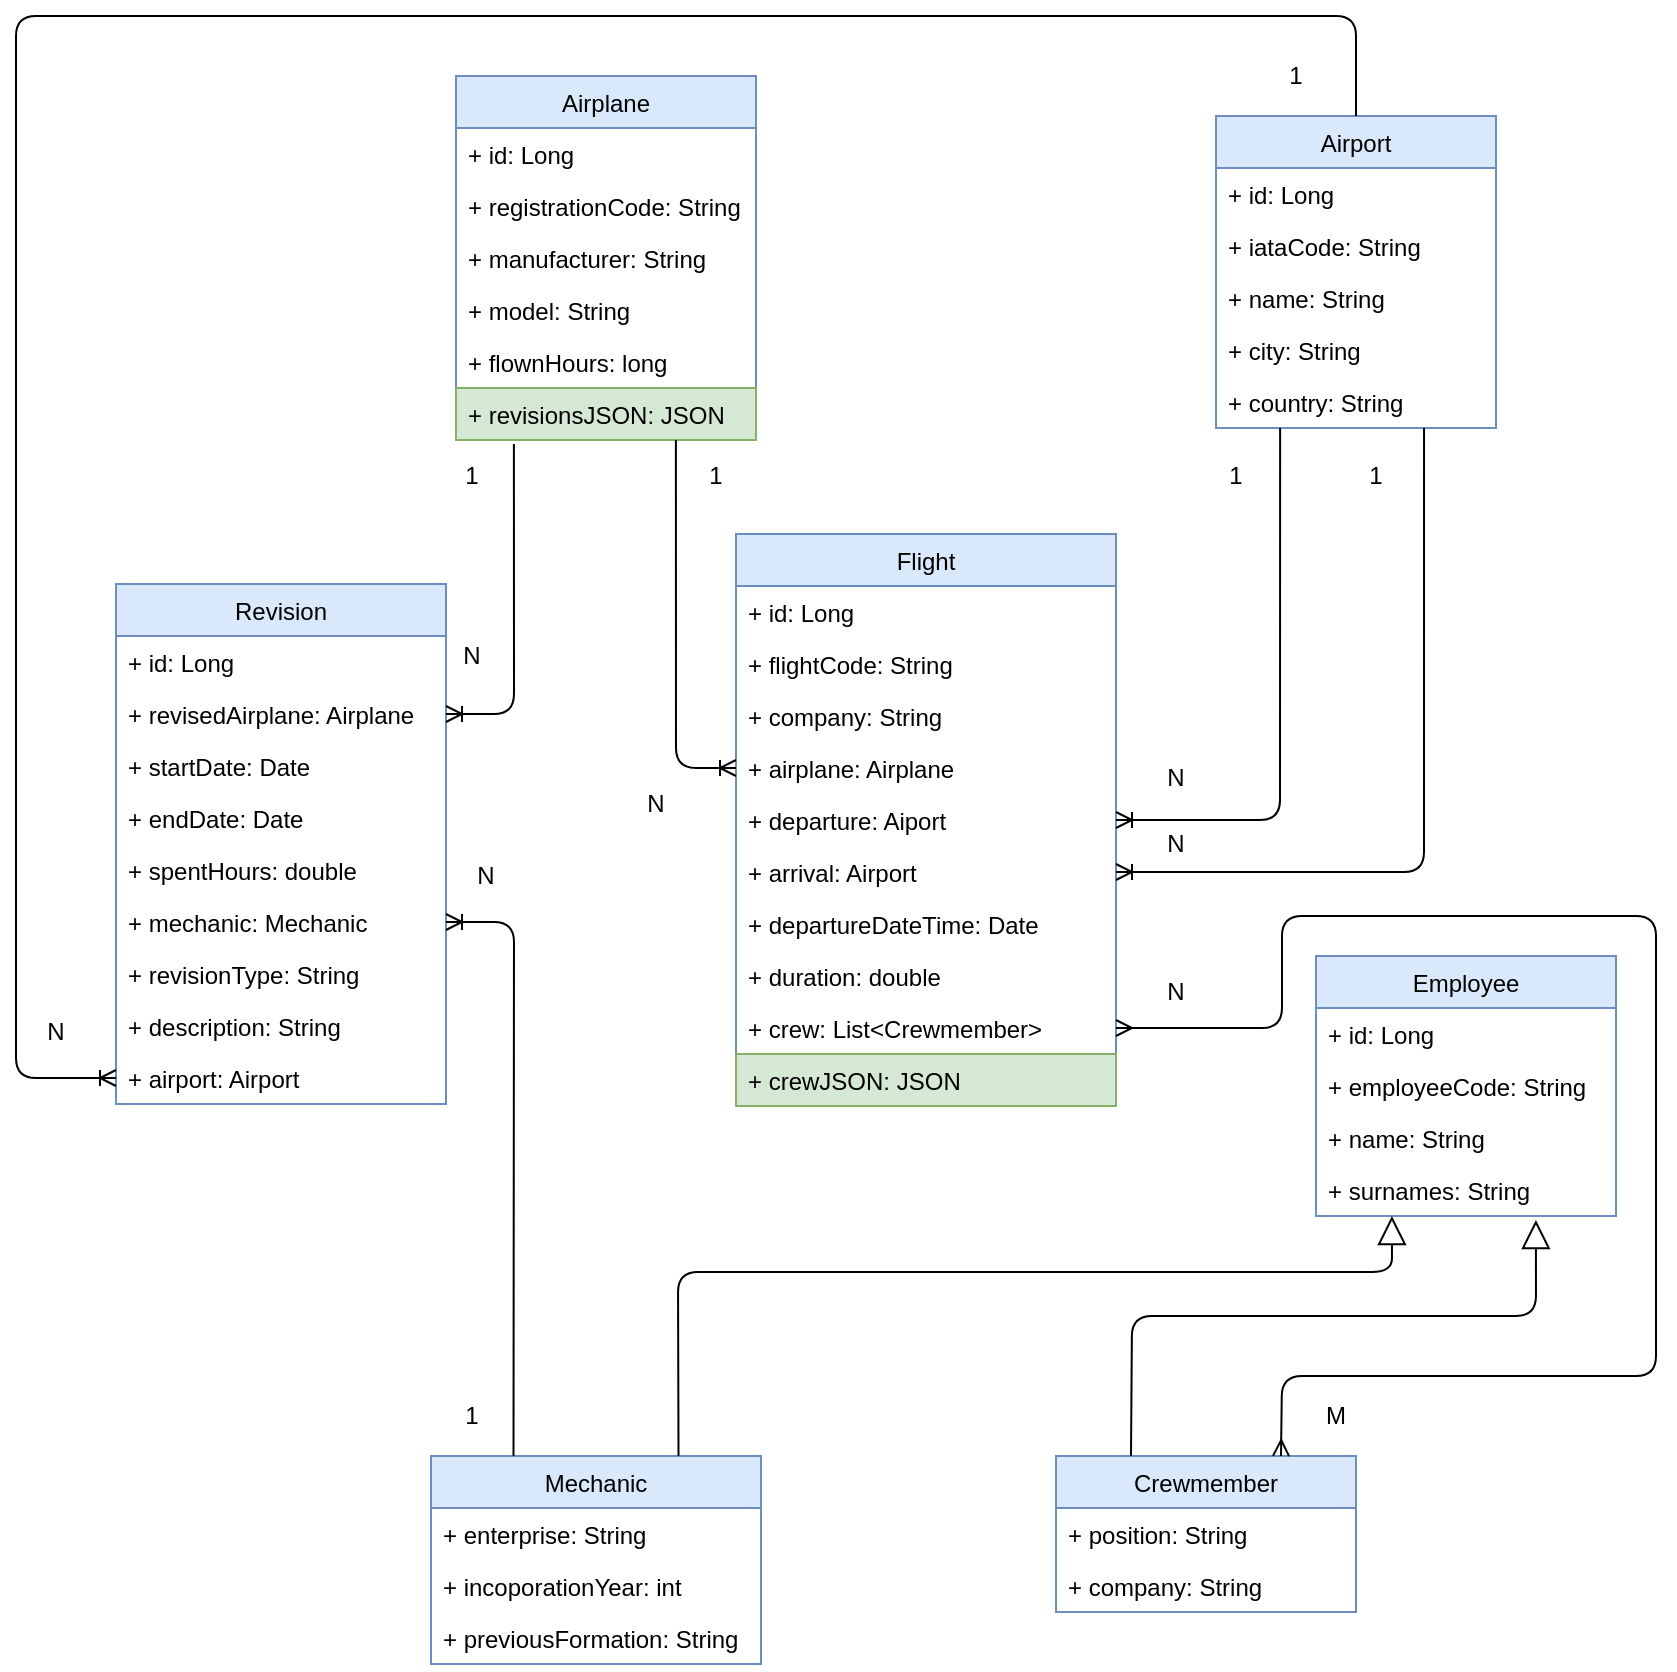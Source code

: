 <mxfile version="14.3.1"><diagram id="bSXv1Pt1YQ-Q3Q_6sLvX" name="Page-1"><mxGraphModel dx="1422" dy="710" grid="1" gridSize="10" guides="1" tooltips="1" connect="1" arrows="1" fold="1" page="1" pageScale="1" pageWidth="850" pageHeight="1100" math="0" shadow="0"><root><mxCell id="0"/><mxCell id="1" parent="0"/><mxCell id="1T12MxgK9njDrJEa68m9-1" value="Airplane" style="swimlane;fontStyle=0;childLayout=stackLayout;horizontal=1;startSize=26;fillColor=#dae8fc;horizontalStack=0;resizeParent=1;resizeParentMax=0;resizeLast=0;collapsible=1;marginBottom=0;strokeColor=#6c8ebf;" vertex="1" parent="1"><mxGeometry x="260" y="70" width="150" height="182" as="geometry"/></mxCell><mxCell id="1T12MxgK9njDrJEa68m9-2" value="+ id: Long" style="text;strokeColor=none;fillColor=none;align=left;verticalAlign=top;spacingLeft=4;spacingRight=4;overflow=hidden;rotatable=0;points=[[0,0.5],[1,0.5]];portConstraint=eastwest;" vertex="1" parent="1T12MxgK9njDrJEa68m9-1"><mxGeometry y="26" width="150" height="26" as="geometry"/></mxCell><mxCell id="1T12MxgK9njDrJEa68m9-3" value="+ registrationCode: String" style="text;strokeColor=none;fillColor=none;align=left;verticalAlign=top;spacingLeft=4;spacingRight=4;overflow=hidden;rotatable=0;points=[[0,0.5],[1,0.5]];portConstraint=eastwest;" vertex="1" parent="1T12MxgK9njDrJEa68m9-1"><mxGeometry y="52" width="150" height="26" as="geometry"/></mxCell><mxCell id="1T12MxgK9njDrJEa68m9-4" value="+ manufacturer: String" style="text;strokeColor=none;fillColor=none;align=left;verticalAlign=top;spacingLeft=4;spacingRight=4;overflow=hidden;rotatable=0;points=[[0,0.5],[1,0.5]];portConstraint=eastwest;" vertex="1" parent="1T12MxgK9njDrJEa68m9-1"><mxGeometry y="78" width="150" height="26" as="geometry"/></mxCell><mxCell id="1T12MxgK9njDrJEa68m9-5" value="+ model: String" style="text;strokeColor=none;fillColor=none;align=left;verticalAlign=top;spacingLeft=4;spacingRight=4;overflow=hidden;rotatable=0;points=[[0,0.5],[1,0.5]];portConstraint=eastwest;" vertex="1" parent="1T12MxgK9njDrJEa68m9-1"><mxGeometry y="104" width="150" height="26" as="geometry"/></mxCell><mxCell id="1T12MxgK9njDrJEa68m9-6" value="+ flownHours: long" style="text;strokeColor=none;fillColor=none;align=left;verticalAlign=top;spacingLeft=4;spacingRight=4;overflow=hidden;rotatable=0;points=[[0,0.5],[1,0.5]];portConstraint=eastwest;" vertex="1" parent="1T12MxgK9njDrJEa68m9-1"><mxGeometry y="130" width="150" height="26" as="geometry"/></mxCell><mxCell id="1T12MxgK9njDrJEa68m9-70" value="+ revisionsJSON: JSON" style="text;strokeColor=#82b366;fillColor=#d5e8d4;align=left;verticalAlign=top;spacingLeft=4;spacingRight=4;overflow=hidden;rotatable=0;points=[[0,0.5],[1,0.5]];portConstraint=eastwest;" vertex="1" parent="1T12MxgK9njDrJEa68m9-1"><mxGeometry y="156" width="150" height="26" as="geometry"/></mxCell><mxCell id="1T12MxgK9njDrJEa68m9-7" value="Airport" style="swimlane;fontStyle=0;childLayout=stackLayout;horizontal=1;startSize=26;fillColor=#dae8fc;horizontalStack=0;resizeParent=1;resizeParentMax=0;resizeLast=0;collapsible=1;marginBottom=0;strokeColor=#6c8ebf;" vertex="1" parent="1"><mxGeometry x="640" y="90" width="140" height="156" as="geometry"/></mxCell><mxCell id="1T12MxgK9njDrJEa68m9-8" value="+ id: Long" style="text;strokeColor=none;fillColor=none;align=left;verticalAlign=top;spacingLeft=4;spacingRight=4;overflow=hidden;rotatable=0;points=[[0,0.5],[1,0.5]];portConstraint=eastwest;" vertex="1" parent="1T12MxgK9njDrJEa68m9-7"><mxGeometry y="26" width="140" height="26" as="geometry"/></mxCell><mxCell id="1T12MxgK9njDrJEa68m9-9" value="+ iataCode: String" style="text;strokeColor=none;fillColor=none;align=left;verticalAlign=top;spacingLeft=4;spacingRight=4;overflow=hidden;rotatable=0;points=[[0,0.5],[1,0.5]];portConstraint=eastwest;" vertex="1" parent="1T12MxgK9njDrJEa68m9-7"><mxGeometry y="52" width="140" height="26" as="geometry"/></mxCell><mxCell id="1T12MxgK9njDrJEa68m9-10" value="+ name: String" style="text;strokeColor=none;fillColor=none;align=left;verticalAlign=top;spacingLeft=4;spacingRight=4;overflow=hidden;rotatable=0;points=[[0,0.5],[1,0.5]];portConstraint=eastwest;" vertex="1" parent="1T12MxgK9njDrJEa68m9-7"><mxGeometry y="78" width="140" height="26" as="geometry"/></mxCell><mxCell id="1T12MxgK9njDrJEa68m9-11" value="+ city: String" style="text;strokeColor=none;fillColor=none;align=left;verticalAlign=top;spacingLeft=4;spacingRight=4;overflow=hidden;rotatable=0;points=[[0,0.5],[1,0.5]];portConstraint=eastwest;" vertex="1" parent="1T12MxgK9njDrJEa68m9-7"><mxGeometry y="104" width="140" height="26" as="geometry"/></mxCell><mxCell id="1T12MxgK9njDrJEa68m9-12" value="+ country: String" style="text;strokeColor=none;fillColor=none;align=left;verticalAlign=top;spacingLeft=4;spacingRight=4;overflow=hidden;rotatable=0;points=[[0,0.5],[1,0.5]];portConstraint=eastwest;" vertex="1" parent="1T12MxgK9njDrJEa68m9-7"><mxGeometry y="130" width="140" height="26" as="geometry"/></mxCell><mxCell id="1T12MxgK9njDrJEa68m9-13" value="Crewmember" style="swimlane;fontStyle=0;childLayout=stackLayout;horizontal=1;startSize=26;fillColor=#dae8fc;horizontalStack=0;resizeParent=1;resizeParentMax=0;resizeLast=0;collapsible=1;marginBottom=0;strokeColor=#6c8ebf;" vertex="1" parent="1"><mxGeometry x="560" y="760" width="150" height="78" as="geometry"/></mxCell><mxCell id="1T12MxgK9njDrJEa68m9-14" value="+ position: String" style="text;strokeColor=none;fillColor=none;align=left;verticalAlign=top;spacingLeft=4;spacingRight=4;overflow=hidden;rotatable=0;points=[[0,0.5],[1,0.5]];portConstraint=eastwest;" vertex="1" parent="1T12MxgK9njDrJEa68m9-13"><mxGeometry y="26" width="150" height="26" as="geometry"/></mxCell><mxCell id="1T12MxgK9njDrJEa68m9-15" value="+ company: String" style="text;strokeColor=none;fillColor=none;align=left;verticalAlign=top;spacingLeft=4;spacingRight=4;overflow=hidden;rotatable=0;points=[[0,0.5],[1,0.5]];portConstraint=eastwest;" vertex="1" parent="1T12MxgK9njDrJEa68m9-13"><mxGeometry y="52" width="150" height="26" as="geometry"/></mxCell><mxCell id="1T12MxgK9njDrJEa68m9-16" value="Flight" style="swimlane;fontStyle=0;childLayout=stackLayout;horizontal=1;startSize=26;fillColor=#dae8fc;horizontalStack=0;resizeParent=1;resizeParentMax=0;resizeLast=0;collapsible=1;marginBottom=0;strokeColor=#6c8ebf;" vertex="1" parent="1"><mxGeometry x="400" y="299" width="190" height="286" as="geometry"/></mxCell><mxCell id="1T12MxgK9njDrJEa68m9-17" value="+ id: Long" style="text;strokeColor=none;fillColor=none;align=left;verticalAlign=top;spacingLeft=4;spacingRight=4;overflow=hidden;rotatable=0;points=[[0,0.5],[1,0.5]];portConstraint=eastwest;" vertex="1" parent="1T12MxgK9njDrJEa68m9-16"><mxGeometry y="26" width="190" height="26" as="geometry"/></mxCell><mxCell id="1T12MxgK9njDrJEa68m9-18" value="+ flightCode: String" style="text;strokeColor=none;fillColor=none;align=left;verticalAlign=top;spacingLeft=4;spacingRight=4;overflow=hidden;rotatable=0;points=[[0,0.5],[1,0.5]];portConstraint=eastwest;" vertex="1" parent="1T12MxgK9njDrJEa68m9-16"><mxGeometry y="52" width="190" height="26" as="geometry"/></mxCell><mxCell id="1T12MxgK9njDrJEa68m9-19" value="+ company: String" style="text;strokeColor=none;fillColor=none;align=left;verticalAlign=top;spacingLeft=4;spacingRight=4;overflow=hidden;rotatable=0;points=[[0,0.5],[1,0.5]];portConstraint=eastwest;" vertex="1" parent="1T12MxgK9njDrJEa68m9-16"><mxGeometry y="78" width="190" height="26" as="geometry"/></mxCell><mxCell id="1T12MxgK9njDrJEa68m9-20" value="+ airplane: Airplane" style="text;strokeColor=none;fillColor=none;align=left;verticalAlign=top;spacingLeft=4;spacingRight=4;overflow=hidden;rotatable=0;points=[[0,0.5],[1,0.5]];portConstraint=eastwest;" vertex="1" parent="1T12MxgK9njDrJEa68m9-16"><mxGeometry y="104" width="190" height="26" as="geometry"/></mxCell><mxCell id="1T12MxgK9njDrJEa68m9-21" value="+ departure: Aiport" style="text;strokeColor=none;fillColor=none;align=left;verticalAlign=top;spacingLeft=4;spacingRight=4;overflow=hidden;rotatable=0;points=[[0,0.5],[1,0.5]];portConstraint=eastwest;" vertex="1" parent="1T12MxgK9njDrJEa68m9-16"><mxGeometry y="130" width="190" height="26" as="geometry"/></mxCell><mxCell id="1T12MxgK9njDrJEa68m9-22" value="+ arrival: Airport" style="text;strokeColor=none;fillColor=none;align=left;verticalAlign=top;spacingLeft=4;spacingRight=4;overflow=hidden;rotatable=0;points=[[0,0.5],[1,0.5]];portConstraint=eastwest;" vertex="1" parent="1T12MxgK9njDrJEa68m9-16"><mxGeometry y="156" width="190" height="26" as="geometry"/></mxCell><mxCell id="1T12MxgK9njDrJEa68m9-23" value="+ departureDateTime: Date" style="text;strokeColor=none;fillColor=none;align=left;verticalAlign=top;spacingLeft=4;spacingRight=4;overflow=hidden;rotatable=0;points=[[0,0.5],[1,0.5]];portConstraint=eastwest;" vertex="1" parent="1T12MxgK9njDrJEa68m9-16"><mxGeometry y="182" width="190" height="26" as="geometry"/></mxCell><mxCell id="1T12MxgK9njDrJEa68m9-24" value="+ duration: double" style="text;strokeColor=none;fillColor=none;align=left;verticalAlign=top;spacingLeft=4;spacingRight=4;overflow=hidden;rotatable=0;points=[[0,0.5],[1,0.5]];portConstraint=eastwest;" vertex="1" parent="1T12MxgK9njDrJEa68m9-16"><mxGeometry y="208" width="190" height="26" as="geometry"/></mxCell><mxCell id="1T12MxgK9njDrJEa68m9-25" value="+ crew: List&lt;Crewmember&gt;" style="text;strokeColor=none;fillColor=none;align=left;verticalAlign=top;spacingLeft=4;spacingRight=4;overflow=hidden;rotatable=0;points=[[0,0.5],[1,0.5]];portConstraint=eastwest;" vertex="1" parent="1T12MxgK9njDrJEa68m9-16"><mxGeometry y="234" width="190" height="26" as="geometry"/></mxCell><mxCell id="1T12MxgK9njDrJEa68m9-69" value="+ crewJSON: JSON" style="text;strokeColor=#82b366;fillColor=#d5e8d4;align=left;verticalAlign=top;spacingLeft=4;spacingRight=4;overflow=hidden;rotatable=0;points=[[0,0.5],[1,0.5]];portConstraint=eastwest;" vertex="1" parent="1T12MxgK9njDrJEa68m9-16"><mxGeometry y="260" width="190" height="26" as="geometry"/></mxCell><mxCell id="1T12MxgK9njDrJEa68m9-26" value="Mechanic" style="swimlane;fontStyle=0;childLayout=stackLayout;horizontal=1;startSize=26;fillColor=#dae8fc;horizontalStack=0;resizeParent=1;resizeParentMax=0;resizeLast=0;collapsible=1;marginBottom=0;strokeColor=#6c8ebf;" vertex="1" parent="1"><mxGeometry x="247.5" y="760" width="165" height="104" as="geometry"/></mxCell><mxCell id="1T12MxgK9njDrJEa68m9-27" value="+ enterprise: String" style="text;strokeColor=none;fillColor=none;align=left;verticalAlign=top;spacingLeft=4;spacingRight=4;overflow=hidden;rotatable=0;points=[[0,0.5],[1,0.5]];portConstraint=eastwest;" vertex="1" parent="1T12MxgK9njDrJEa68m9-26"><mxGeometry y="26" width="165" height="26" as="geometry"/></mxCell><mxCell id="1T12MxgK9njDrJEa68m9-28" value="+ incoporationYear: int" style="text;strokeColor=none;fillColor=none;align=left;verticalAlign=top;spacingLeft=4;spacingRight=4;overflow=hidden;rotatable=0;points=[[0,0.5],[1,0.5]];portConstraint=eastwest;" vertex="1" parent="1T12MxgK9njDrJEa68m9-26"><mxGeometry y="52" width="165" height="26" as="geometry"/></mxCell><mxCell id="1T12MxgK9njDrJEa68m9-29" value="+ previousFormation: String" style="text;strokeColor=none;fillColor=none;align=left;verticalAlign=top;spacingLeft=4;spacingRight=4;overflow=hidden;rotatable=0;points=[[0,0.5],[1,0.5]];portConstraint=eastwest;" vertex="1" parent="1T12MxgK9njDrJEa68m9-26"><mxGeometry y="78" width="165" height="26" as="geometry"/></mxCell><mxCell id="1T12MxgK9njDrJEa68m9-30" value="Revision" style="swimlane;fontStyle=0;childLayout=stackLayout;horizontal=1;startSize=26;fillColor=#dae8fc;horizontalStack=0;resizeParent=1;resizeParentMax=0;resizeLast=0;collapsible=1;marginBottom=0;strokeColor=#6c8ebf;" vertex="1" parent="1"><mxGeometry x="90" y="324" width="165" height="260" as="geometry"/></mxCell><mxCell id="1T12MxgK9njDrJEa68m9-31" value="+ id: Long" style="text;strokeColor=none;fillColor=none;align=left;verticalAlign=top;spacingLeft=4;spacingRight=4;overflow=hidden;rotatable=0;points=[[0,0.5],[1,0.5]];portConstraint=eastwest;" vertex="1" parent="1T12MxgK9njDrJEa68m9-30"><mxGeometry y="26" width="165" height="26" as="geometry"/></mxCell><mxCell id="1T12MxgK9njDrJEa68m9-32" value="+ revisedAirplane: Airplane" style="text;strokeColor=none;fillColor=none;align=left;verticalAlign=top;spacingLeft=4;spacingRight=4;overflow=hidden;rotatable=0;points=[[0,0.5],[1,0.5]];portConstraint=eastwest;" vertex="1" parent="1T12MxgK9njDrJEa68m9-30"><mxGeometry y="52" width="165" height="26" as="geometry"/></mxCell><mxCell id="1T12MxgK9njDrJEa68m9-33" value="+ startDate: Date" style="text;strokeColor=none;fillColor=none;align=left;verticalAlign=top;spacingLeft=4;spacingRight=4;overflow=hidden;rotatable=0;points=[[0,0.5],[1,0.5]];portConstraint=eastwest;" vertex="1" parent="1T12MxgK9njDrJEa68m9-30"><mxGeometry y="78" width="165" height="26" as="geometry"/></mxCell><mxCell id="1T12MxgK9njDrJEa68m9-34" value="+ endDate: Date" style="text;strokeColor=none;fillColor=none;align=left;verticalAlign=top;spacingLeft=4;spacingRight=4;overflow=hidden;rotatable=0;points=[[0,0.5],[1,0.5]];portConstraint=eastwest;" vertex="1" parent="1T12MxgK9njDrJEa68m9-30"><mxGeometry y="104" width="165" height="26" as="geometry"/></mxCell><mxCell id="1T12MxgK9njDrJEa68m9-35" value="+ spentHours: double" style="text;strokeColor=none;fillColor=none;align=left;verticalAlign=top;spacingLeft=4;spacingRight=4;overflow=hidden;rotatable=0;points=[[0,0.5],[1,0.5]];portConstraint=eastwest;" vertex="1" parent="1T12MxgK9njDrJEa68m9-30"><mxGeometry y="130" width="165" height="26" as="geometry"/></mxCell><mxCell id="1T12MxgK9njDrJEa68m9-36" value="+ mechanic: Mechanic" style="text;strokeColor=none;fillColor=none;align=left;verticalAlign=top;spacingLeft=4;spacingRight=4;overflow=hidden;rotatable=0;points=[[0,0.5],[1,0.5]];portConstraint=eastwest;" vertex="1" parent="1T12MxgK9njDrJEa68m9-30"><mxGeometry y="156" width="165" height="26" as="geometry"/></mxCell><mxCell id="1T12MxgK9njDrJEa68m9-37" value="+ revisionType: String" style="text;strokeColor=none;fillColor=none;align=left;verticalAlign=top;spacingLeft=4;spacingRight=4;overflow=hidden;rotatable=0;points=[[0,0.5],[1,0.5]];portConstraint=eastwest;" vertex="1" parent="1T12MxgK9njDrJEa68m9-30"><mxGeometry y="182" width="165" height="26" as="geometry"/></mxCell><mxCell id="1T12MxgK9njDrJEa68m9-38" value="+ description: String" style="text;strokeColor=none;fillColor=none;align=left;verticalAlign=top;spacingLeft=4;spacingRight=4;overflow=hidden;rotatable=0;points=[[0,0.5],[1,0.5]];portConstraint=eastwest;" vertex="1" parent="1T12MxgK9njDrJEa68m9-30"><mxGeometry y="208" width="165" height="26" as="geometry"/></mxCell><mxCell id="1T12MxgK9njDrJEa68m9-39" value="+ airport: Airport" style="text;strokeColor=none;fillColor=none;align=left;verticalAlign=top;spacingLeft=4;spacingRight=4;overflow=hidden;rotatable=0;points=[[0,0.5],[1,0.5]];portConstraint=eastwest;" vertex="1" parent="1T12MxgK9njDrJEa68m9-30"><mxGeometry y="234" width="165" height="26" as="geometry"/></mxCell><mxCell id="1T12MxgK9njDrJEa68m9-40" value="Employee" style="swimlane;fontStyle=0;childLayout=stackLayout;horizontal=1;startSize=26;fillColor=#dae8fc;horizontalStack=0;resizeParent=1;resizeParentMax=0;resizeLast=0;collapsible=1;marginBottom=0;strokeColor=#6c8ebf;" vertex="1" parent="1"><mxGeometry x="690" y="510" width="150" height="130" as="geometry"/></mxCell><mxCell id="1T12MxgK9njDrJEa68m9-41" value="+ id: Long" style="text;strokeColor=none;fillColor=none;align=left;verticalAlign=top;spacingLeft=4;spacingRight=4;overflow=hidden;rotatable=0;points=[[0,0.5],[1,0.5]];portConstraint=eastwest;" vertex="1" parent="1T12MxgK9njDrJEa68m9-40"><mxGeometry y="26" width="150" height="26" as="geometry"/></mxCell><mxCell id="1T12MxgK9njDrJEa68m9-42" value="+ employeeCode: String" style="text;strokeColor=none;fillColor=none;align=left;verticalAlign=top;spacingLeft=4;spacingRight=4;overflow=hidden;rotatable=0;points=[[0,0.5],[1,0.5]];portConstraint=eastwest;" vertex="1" parent="1T12MxgK9njDrJEa68m9-40"><mxGeometry y="52" width="150" height="26" as="geometry"/></mxCell><mxCell id="1T12MxgK9njDrJEa68m9-43" value="+ name: String" style="text;strokeColor=none;fillColor=none;align=left;verticalAlign=top;spacingLeft=4;spacingRight=4;overflow=hidden;rotatable=0;points=[[0,0.5],[1,0.5]];portConstraint=eastwest;" vertex="1" parent="1T12MxgK9njDrJEa68m9-40"><mxGeometry y="78" width="150" height="26" as="geometry"/></mxCell><mxCell id="1T12MxgK9njDrJEa68m9-44" value="+ surnames: String" style="text;strokeColor=none;fillColor=none;align=left;verticalAlign=top;spacingLeft=4;spacingRight=4;overflow=hidden;rotatable=0;points=[[0,0.5],[1,0.5]];portConstraint=eastwest;" vertex="1" parent="1T12MxgK9njDrJEa68m9-40"><mxGeometry y="104" width="150" height="26" as="geometry"/></mxCell><mxCell id="1T12MxgK9njDrJEa68m9-45" value="" style="endArrow=block;endFill=0;endSize=12;html=1;entryX=0.733;entryY=1.077;entryDx=0;entryDy=0;entryPerimeter=0;exitX=0.25;exitY=0;exitDx=0;exitDy=0;" edge="1" parent="1" source="1T12MxgK9njDrJEa68m9-13" target="1T12MxgK9njDrJEa68m9-44"><mxGeometry width="160" relative="1" as="geometry"><mxPoint x="232.5" y="720" as="sourcePoint"/><mxPoint x="773.05" y="590.002" as="targetPoint"/><Array as="points"><mxPoint x="598" y="690"/><mxPoint x="800" y="690"/></Array></mxGeometry></mxCell><mxCell id="1T12MxgK9njDrJEa68m9-46" value="1" style="text;html=1;strokeColor=none;fillColor=none;align=center;verticalAlign=middle;whiteSpace=wrap;rounded=0;" vertex="1" parent="1"><mxGeometry x="370" y="260" width="40" height="20" as="geometry"/></mxCell><mxCell id="1T12MxgK9njDrJEa68m9-47" value="1" style="text;html=1;strokeColor=none;fillColor=none;align=center;verticalAlign=middle;whiteSpace=wrap;rounded=0;" vertex="1" parent="1"><mxGeometry x="247.5" y="260" width="40" height="20" as="geometry"/></mxCell><mxCell id="1T12MxgK9njDrJEa68m9-48" value="N" style="text;html=1;strokeColor=none;fillColor=none;align=center;verticalAlign=middle;whiteSpace=wrap;rounded=0;" vertex="1" parent="1"><mxGeometry x="247.5" y="350" width="40" height="20" as="geometry"/></mxCell><mxCell id="1T12MxgK9njDrJEa68m9-49" value="N" style="text;html=1;strokeColor=none;fillColor=none;align=center;verticalAlign=middle;whiteSpace=wrap;rounded=0;" vertex="1" parent="1"><mxGeometry x="340" y="424" width="40" height="20" as="geometry"/></mxCell><mxCell id="1T12MxgK9njDrJEa68m9-50" value="1" style="text;html=1;strokeColor=none;fillColor=none;align=center;verticalAlign=middle;whiteSpace=wrap;rounded=0;" vertex="1" parent="1"><mxGeometry x="660" y="60" width="40" height="20" as="geometry"/></mxCell><mxCell id="1T12MxgK9njDrJEa68m9-51" value="N" style="text;html=1;strokeColor=none;fillColor=none;align=center;verticalAlign=middle;whiteSpace=wrap;rounded=0;" vertex="1" parent="1"><mxGeometry x="40" y="538" width="40" height="20" as="geometry"/></mxCell><mxCell id="1T12MxgK9njDrJEa68m9-52" value="N" style="text;html=1;strokeColor=none;fillColor=none;align=center;verticalAlign=middle;whiteSpace=wrap;rounded=0;" vertex="1" parent="1"><mxGeometry x="255" y="460" width="40" height="20" as="geometry"/></mxCell><mxCell id="1T12MxgK9njDrJEa68m9-53" value="1" style="text;html=1;strokeColor=none;fillColor=none;align=center;verticalAlign=middle;whiteSpace=wrap;rounded=0;" vertex="1" parent="1"><mxGeometry x="247.5" y="730" width="40" height="20" as="geometry"/></mxCell><mxCell id="1T12MxgK9njDrJEa68m9-54" value="N" style="text;html=1;strokeColor=none;fillColor=none;align=center;verticalAlign=middle;whiteSpace=wrap;rounded=0;" vertex="1" parent="1"><mxGeometry x="600" y="518" width="40" height="20" as="geometry"/></mxCell><mxCell id="1T12MxgK9njDrJEa68m9-55" value="M" style="text;html=1;strokeColor=none;fillColor=none;align=center;verticalAlign=middle;whiteSpace=wrap;rounded=0;" vertex="1" parent="1"><mxGeometry x="680" y="730" width="40" height="20" as="geometry"/></mxCell><mxCell id="1T12MxgK9njDrJEa68m9-56" value="1" style="text;html=1;strokeColor=none;fillColor=none;align=center;verticalAlign=middle;whiteSpace=wrap;rounded=0;" vertex="1" parent="1"><mxGeometry x="630" y="260" width="40" height="20" as="geometry"/></mxCell><mxCell id="1T12MxgK9njDrJEa68m9-57" value="1" style="text;html=1;strokeColor=none;fillColor=none;align=center;verticalAlign=middle;whiteSpace=wrap;rounded=0;" vertex="1" parent="1"><mxGeometry x="700" y="260" width="40" height="20" as="geometry"/></mxCell><mxCell id="1T12MxgK9njDrJEa68m9-58" value="N" style="text;html=1;strokeColor=none;fillColor=none;align=center;verticalAlign=middle;whiteSpace=wrap;rounded=0;" vertex="1" parent="1"><mxGeometry x="600" y="411" width="40" height="20" as="geometry"/></mxCell><mxCell id="1T12MxgK9njDrJEa68m9-59" value="N" style="text;html=1;strokeColor=none;fillColor=none;align=center;verticalAlign=middle;whiteSpace=wrap;rounded=0;" vertex="1" parent="1"><mxGeometry x="600" y="444" width="40" height="20" as="geometry"/></mxCell><mxCell id="1T12MxgK9njDrJEa68m9-60" value="" style="endArrow=block;endFill=0;endSize=12;html=1;entryX=0.253;entryY=1;entryDx=0;entryDy=0;entryPerimeter=0;exitX=0.75;exitY=0;exitDx=0;exitDy=0;" edge="1" parent="1" source="1T12MxgK9njDrJEa68m9-26" target="1T12MxgK9njDrJEa68m9-44"><mxGeometry width="160" relative="1" as="geometry"><mxPoint x="360" y="738" as="sourcePoint"/><mxPoint x="562.45" y="620.002" as="targetPoint"/><Array as="points"><mxPoint x="371" y="668"/><mxPoint x="728" y="668"/></Array></mxGeometry></mxCell><mxCell id="1T12MxgK9njDrJEa68m9-61" value="" style="fontSize=12;html=1;endArrow=ERoneToMany;entryX=1;entryY=0.5;entryDx=0;entryDy=0;exitX=0.193;exitY=1.077;exitDx=0;exitDy=0;exitPerimeter=0;" edge="1" parent="1" source="1T12MxgK9njDrJEa68m9-70" target="1T12MxgK9njDrJEa68m9-32"><mxGeometry width="100" height="100" relative="1" as="geometry"><mxPoint x="289" y="260" as="sourcePoint"/><mxPoint x="760" y="130" as="targetPoint"/><Array as="points"><mxPoint x="289" y="389"/></Array></mxGeometry></mxCell><mxCell id="1T12MxgK9njDrJEa68m9-62" value="" style="fontSize=12;html=1;endArrow=ERoneToMany;exitX=0.229;exitY=1;exitDx=0;exitDy=0;entryX=1;entryY=0.5;entryDx=0;entryDy=0;exitPerimeter=0;" edge="1" parent="1" source="1T12MxgK9njDrJEa68m9-12" target="1T12MxgK9njDrJEa68m9-21"><mxGeometry width="100" height="100" relative="1" as="geometry"><mxPoint x="660" y="230" as="sourcePoint"/><mxPoint x="760" y="130" as="targetPoint"/><Array as="points"><mxPoint x="672" y="442"/></Array></mxGeometry></mxCell><mxCell id="1T12MxgK9njDrJEa68m9-63" value="" style="fontSize=12;html=1;endArrow=ERoneToMany;exitX=0.743;exitY=1;exitDx=0;exitDy=0;entryX=1;entryY=0.5;entryDx=0;entryDy=0;exitPerimeter=0;" edge="1" parent="1" source="1T12MxgK9njDrJEa68m9-12" target="1T12MxgK9njDrJEa68m9-22"><mxGeometry width="100" height="100" relative="1" as="geometry"><mxPoint x="700" y="270" as="sourcePoint"/><mxPoint x="617.94" y="466" as="targetPoint"/><Array as="points"><mxPoint x="744" y="468"/></Array></mxGeometry></mxCell><mxCell id="1T12MxgK9njDrJEa68m9-64" value="" style="fontSize=12;html=1;endArrow=ERoneToMany;entryX=0;entryY=0.5;entryDx=0;entryDy=0;exitX=0.5;exitY=0;exitDx=0;exitDy=0;" edge="1" parent="1" source="1T12MxgK9njDrJEa68m9-7" target="1T12MxgK9njDrJEa68m9-39"><mxGeometry width="100" height="100" relative="1" as="geometry"><mxPoint x="300" y="258.99" as="sourcePoint"/><mxPoint x="265" y="399" as="targetPoint"/><Array as="points"><mxPoint x="710" y="40"/><mxPoint x="40" y="40"/><mxPoint x="40" y="571"/></Array></mxGeometry></mxCell><mxCell id="1T12MxgK9njDrJEa68m9-65" value="" style="fontSize=12;html=1;endArrow=ERoneToMany;entryX=0;entryY=0.5;entryDx=0;entryDy=0;exitX=0.733;exitY=1;exitDx=0;exitDy=0;exitPerimeter=0;" edge="1" parent="1" source="1T12MxgK9njDrJEa68m9-70" target="1T12MxgK9njDrJEa68m9-20"><mxGeometry width="100" height="100" relative="1" as="geometry"><mxPoint x="370" y="270" as="sourcePoint"/><mxPoint x="265" y="399" as="targetPoint"/><Array as="points"><mxPoint x="370" y="416"/></Array></mxGeometry></mxCell><mxCell id="1T12MxgK9njDrJEa68m9-66" value="" style="fontSize=12;html=1;endArrow=ERoneToMany;entryX=1;entryY=0.5;entryDx=0;entryDy=0;exitX=0.25;exitY=0;exitDx=0;exitDy=0;" edge="1" parent="1" source="1T12MxgK9njDrJEa68m9-26" target="1T12MxgK9njDrJEa68m9-36"><mxGeometry width="100" height="100" relative="1" as="geometry"><mxPoint x="300" y="258.99" as="sourcePoint"/><mxPoint x="265" y="399" as="targetPoint"/><Array as="points"><mxPoint x="289" y="493"/></Array></mxGeometry></mxCell><mxCell id="1T12MxgK9njDrJEa68m9-67" value="" style="fontSize=12;html=1;endArrow=ERmany;startArrow=ERmany;strokeColor=none;exitX=1;exitY=0.5;exitDx=0;exitDy=0;" edge="1" parent="1" source="1T12MxgK9njDrJEa68m9-14" target="1T12MxgK9njDrJEa68m9-16"><mxGeometry width="100" height="100" relative="1" as="geometry"><mxPoint x="1000" y="770" as="sourcePoint"/><mxPoint x="1100" y="670" as="targetPoint"/></mxGeometry></mxCell><mxCell id="1T12MxgK9njDrJEa68m9-68" value="" style="fontSize=12;html=1;endArrow=ERmany;startArrow=ERmany;exitX=0.75;exitY=0;exitDx=0;exitDy=0;entryX=1;entryY=0.5;entryDx=0;entryDy=0;" edge="1" parent="1" source="1T12MxgK9njDrJEa68m9-13" target="1T12MxgK9njDrJEa68m9-25"><mxGeometry width="100" height="100" relative="1" as="geometry"><mxPoint x="1030" y="770" as="sourcePoint"/><mxPoint x="1130" y="670" as="targetPoint"/><Array as="points"><mxPoint x="673" y="720"/><mxPoint x="860" y="720"/><mxPoint x="860" y="490"/><mxPoint x="673" y="490"/><mxPoint x="673" y="546"/></Array></mxGeometry></mxCell></root></mxGraphModel></diagram></mxfile>